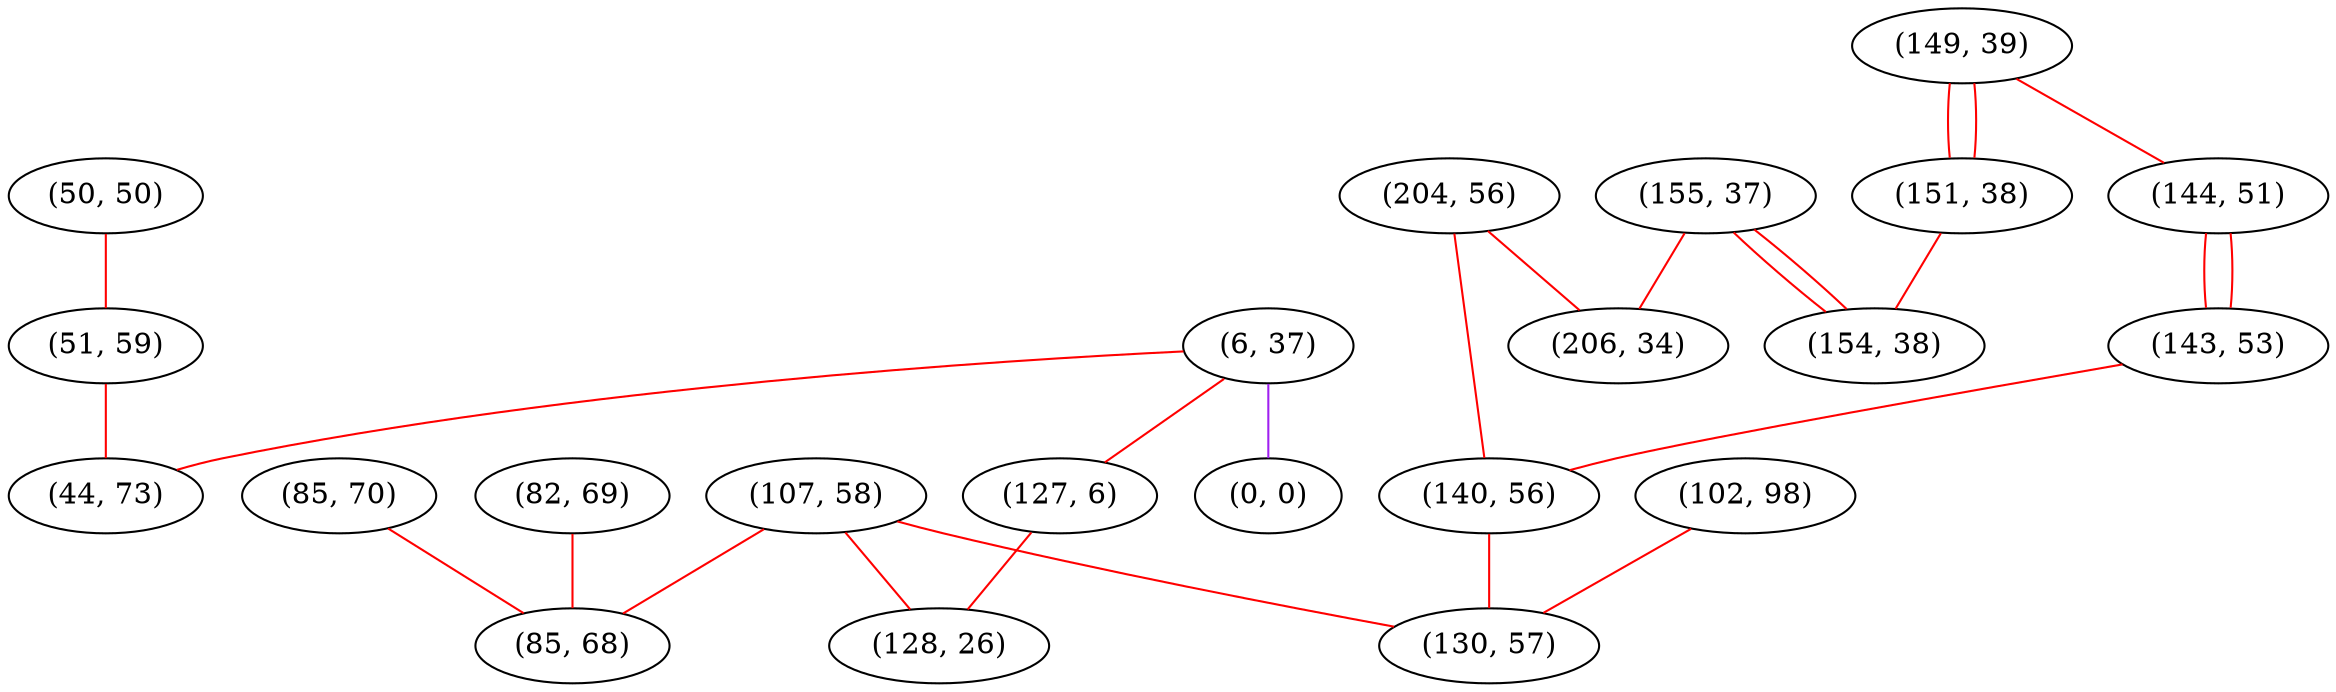 graph "" {
"(204, 56)";
"(107, 58)";
"(155, 37)";
"(85, 70)";
"(149, 39)";
"(82, 69)";
"(50, 50)";
"(144, 51)";
"(6, 37)";
"(0, 0)";
"(143, 53)";
"(140, 56)";
"(85, 68)";
"(102, 98)";
"(130, 57)";
"(151, 38)";
"(127, 6)";
"(154, 38)";
"(128, 26)";
"(51, 59)";
"(206, 34)";
"(44, 73)";
"(204, 56)" -- "(206, 34)"  [color=red, key=0, weight=1];
"(204, 56)" -- "(140, 56)"  [color=red, key=0, weight=1];
"(107, 58)" -- "(85, 68)"  [color=red, key=0, weight=1];
"(107, 58)" -- "(128, 26)"  [color=red, key=0, weight=1];
"(107, 58)" -- "(130, 57)"  [color=red, key=0, weight=1];
"(155, 37)" -- "(206, 34)"  [color=red, key=0, weight=1];
"(155, 37)" -- "(154, 38)"  [color=red, key=0, weight=1];
"(155, 37)" -- "(154, 38)"  [color=red, key=1, weight=1];
"(85, 70)" -- "(85, 68)"  [color=red, key=0, weight=1];
"(149, 39)" -- "(144, 51)"  [color=red, key=0, weight=1];
"(149, 39)" -- "(151, 38)"  [color=red, key=0, weight=1];
"(149, 39)" -- "(151, 38)"  [color=red, key=1, weight=1];
"(82, 69)" -- "(85, 68)"  [color=red, key=0, weight=1];
"(50, 50)" -- "(51, 59)"  [color=red, key=0, weight=1];
"(144, 51)" -- "(143, 53)"  [color=red, key=0, weight=1];
"(144, 51)" -- "(143, 53)"  [color=red, key=1, weight=1];
"(6, 37)" -- "(127, 6)"  [color=red, key=0, weight=1];
"(6, 37)" -- "(0, 0)"  [color=purple, key=0, weight=4];
"(6, 37)" -- "(44, 73)"  [color=red, key=0, weight=1];
"(143, 53)" -- "(140, 56)"  [color=red, key=0, weight=1];
"(140, 56)" -- "(130, 57)"  [color=red, key=0, weight=1];
"(102, 98)" -- "(130, 57)"  [color=red, key=0, weight=1];
"(151, 38)" -- "(154, 38)"  [color=red, key=0, weight=1];
"(127, 6)" -- "(128, 26)"  [color=red, key=0, weight=1];
"(51, 59)" -- "(44, 73)"  [color=red, key=0, weight=1];
}
